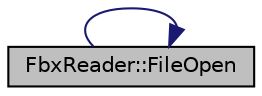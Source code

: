 digraph "FbxReader::FileOpen"
{
  edge [fontname="Helvetica",fontsize="10",labelfontname="Helvetica",labelfontsize="10"];
  node [fontname="Helvetica",fontsize="10",shape=record];
  rankdir="LR";
  Node13 [label="FbxReader::FileOpen",height=0.2,width=0.4,color="black", fillcolor="grey75", style="filled", fontcolor="black"];
  Node13 -> Node13 [color="midnightblue",fontsize="10",style="solid",fontname="Helvetica"];
}
